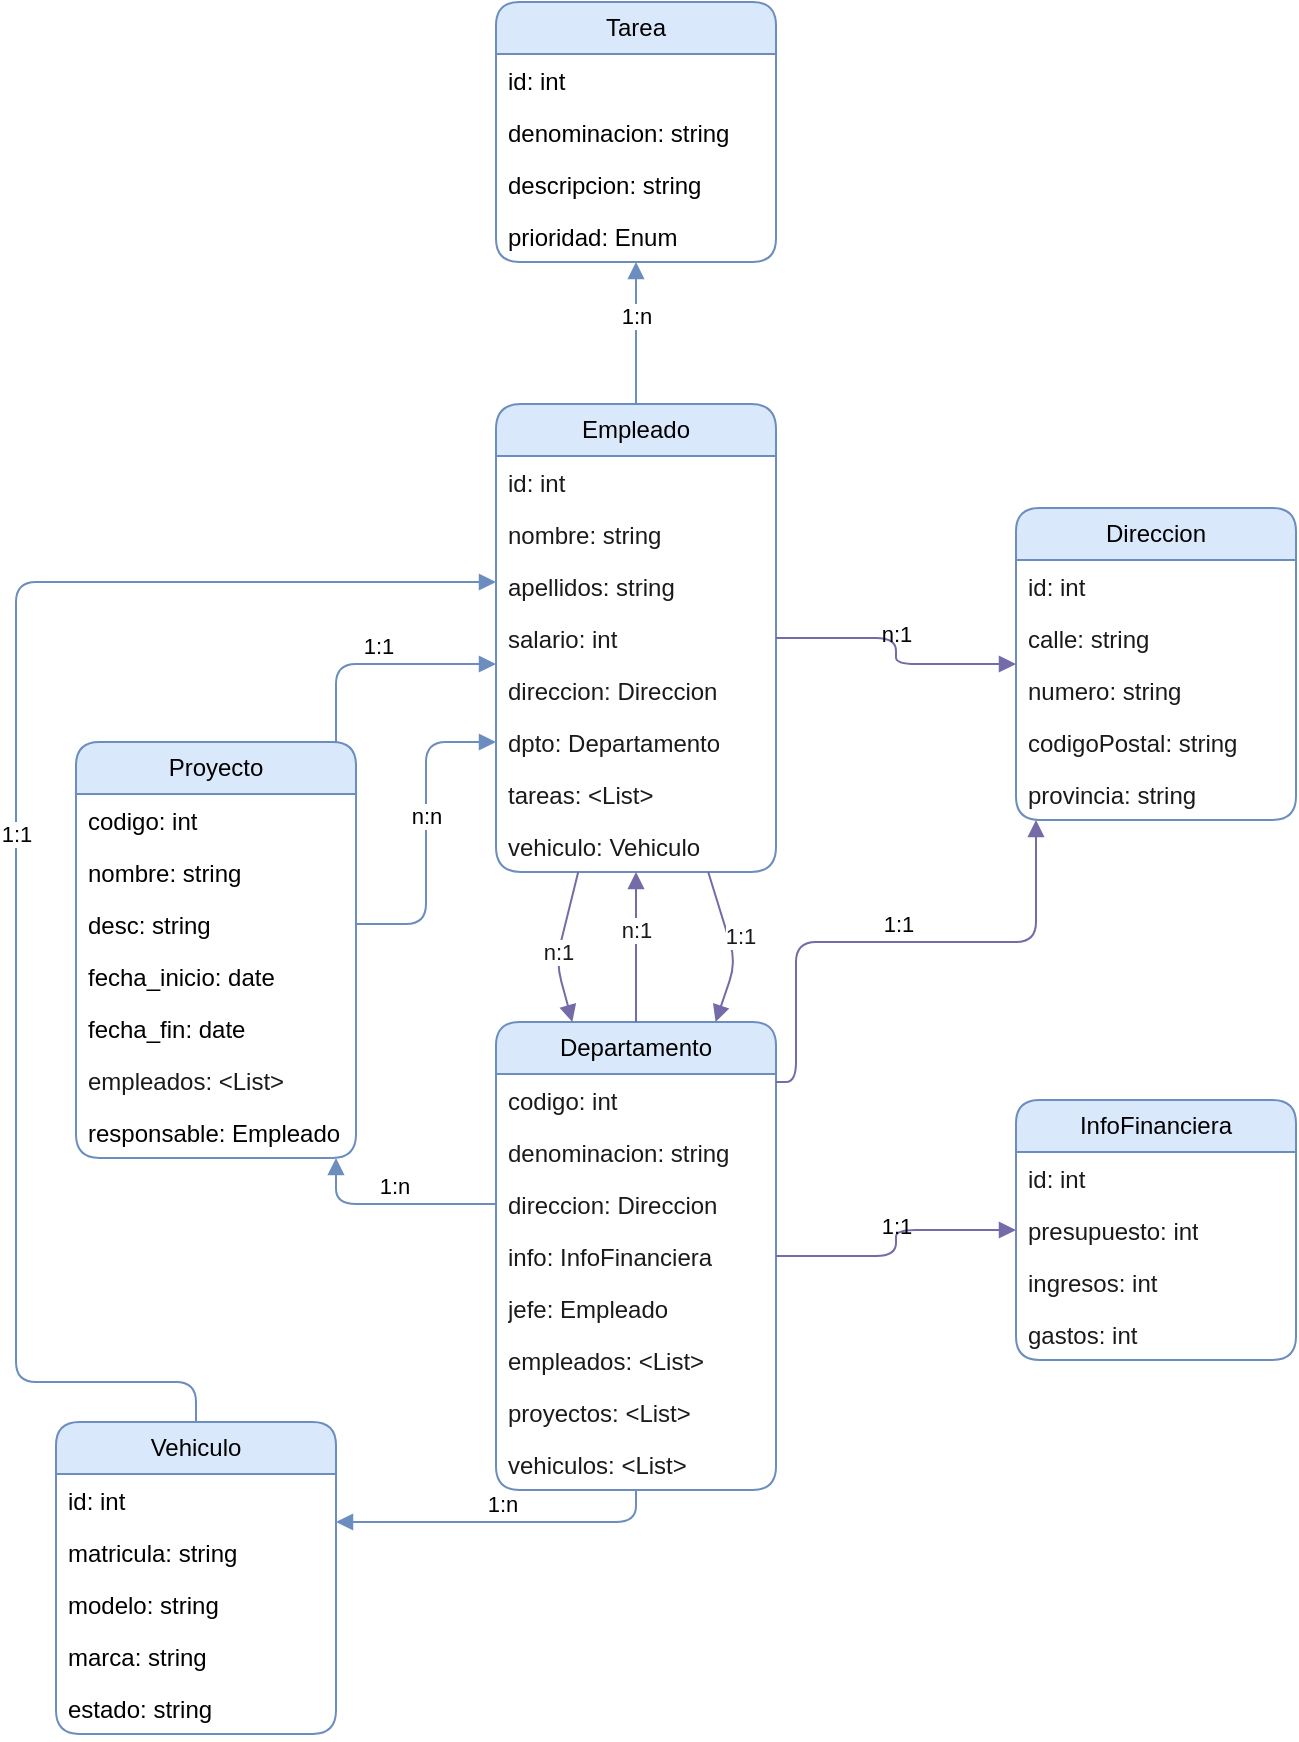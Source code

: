 <mxfile version="22.1.18" type="device">
  <diagram id="C5RBs43oDa-KdzZeNtuy" name="Page-1">
    <mxGraphModel dx="1783" dy="1687" grid="1" gridSize="10" guides="1" tooltips="1" connect="1" arrows="1" fold="1" page="1" pageScale="1" pageWidth="827" pageHeight="1169" math="0" shadow="0">
      <root>
        <mxCell id="WIyWlLk6GJQsqaUBKTNV-0" />
        <mxCell id="WIyWlLk6GJQsqaUBKTNV-1" parent="WIyWlLk6GJQsqaUBKTNV-0" />
        <mxCell id="liB-DzW_w3NaCkLKvtaM-0" value="Empleado" style="swimlane;fontStyle=0;childLayout=stackLayout;horizontal=1;startSize=26;fillColor=#dae8fc;horizontalStack=0;resizeParent=1;resizeParentMax=0;resizeLast=0;collapsible=1;marginBottom=0;whiteSpace=wrap;html=1;labelBackgroundColor=none;strokeColor=#6c8ebf;rounded=1;arcSize=16;" parent="WIyWlLk6GJQsqaUBKTNV-1" vertex="1">
          <mxGeometry x="80" y="31" width="140" height="234" as="geometry" />
        </mxCell>
        <mxCell id="liB-DzW_w3NaCkLKvtaM-1" value="id: int&lt;br&gt;" style="text;strokeColor=none;fillColor=none;align=left;verticalAlign=top;spacingLeft=4;spacingRight=4;overflow=hidden;rotatable=0;points=[[0,0.5],[1,0.5]];portConstraint=eastwest;whiteSpace=wrap;html=1;labelBackgroundColor=none;fontColor=#1A1A1A;rounded=1;" parent="liB-DzW_w3NaCkLKvtaM-0" vertex="1">
          <mxGeometry y="26" width="140" height="26" as="geometry" />
        </mxCell>
        <mxCell id="liB-DzW_w3NaCkLKvtaM-2" value="nombre: string" style="text;strokeColor=none;fillColor=none;align=left;verticalAlign=top;spacingLeft=4;spacingRight=4;overflow=hidden;rotatable=0;points=[[0,0.5],[1,0.5]];portConstraint=eastwest;whiteSpace=wrap;html=1;labelBackgroundColor=none;fontColor=#1A1A1A;rounded=1;" parent="liB-DzW_w3NaCkLKvtaM-0" vertex="1">
          <mxGeometry y="52" width="140" height="26" as="geometry" />
        </mxCell>
        <mxCell id="liB-DzW_w3NaCkLKvtaM-3" value="apellidos: string" style="text;strokeColor=none;fillColor=none;align=left;verticalAlign=top;spacingLeft=4;spacingRight=4;overflow=hidden;rotatable=0;points=[[0,0.5],[1,0.5]];portConstraint=eastwest;whiteSpace=wrap;html=1;labelBackgroundColor=none;fontColor=#1A1A1A;rounded=1;" parent="liB-DzW_w3NaCkLKvtaM-0" vertex="1">
          <mxGeometry y="78" width="140" height="26" as="geometry" />
        </mxCell>
        <mxCell id="liB-DzW_w3NaCkLKvtaM-4" value="salario: int" style="text;strokeColor=none;fillColor=none;align=left;verticalAlign=top;spacingLeft=4;spacingRight=4;overflow=hidden;rotatable=0;points=[[0,0.5],[1,0.5]];portConstraint=eastwest;whiteSpace=wrap;html=1;labelBackgroundColor=none;fontColor=#1A1A1A;rounded=1;" parent="liB-DzW_w3NaCkLKvtaM-0" vertex="1">
          <mxGeometry y="104" width="140" height="26" as="geometry" />
        </mxCell>
        <mxCell id="liB-DzW_w3NaCkLKvtaM-5" value="direccion: Direccion" style="text;strokeColor=none;fillColor=none;align=left;verticalAlign=top;spacingLeft=4;spacingRight=4;overflow=hidden;rotatable=0;points=[[0,0.5],[1,0.5]];portConstraint=eastwest;whiteSpace=wrap;html=1;labelBackgroundColor=none;fontColor=#1A1A1A;rounded=1;" parent="liB-DzW_w3NaCkLKvtaM-0" vertex="1">
          <mxGeometry y="130" width="140" height="26" as="geometry" />
        </mxCell>
        <mxCell id="ng_FG2TkqeJapUZpO_pC-21" value="dpto: Departamento" style="text;strokeColor=none;fillColor=none;align=left;verticalAlign=top;spacingLeft=4;spacingRight=4;overflow=hidden;rotatable=0;points=[[0,0.5],[1,0.5]];portConstraint=eastwest;whiteSpace=wrap;html=1;labelBackgroundColor=none;fontColor=#1A1A1A;rounded=1;" parent="liB-DzW_w3NaCkLKvtaM-0" vertex="1">
          <mxGeometry y="156" width="140" height="26" as="geometry" />
        </mxCell>
        <mxCell id="ng_FG2TkqeJapUZpO_pC-29" value="tareas: &amp;lt;List&amp;gt;" style="text;strokeColor=none;fillColor=none;align=left;verticalAlign=top;spacingLeft=4;spacingRight=4;overflow=hidden;rotatable=0;points=[[0,0.5],[1,0.5]];portConstraint=eastwest;whiteSpace=wrap;html=1;labelBackgroundColor=none;fontColor=#1A1A1A;rounded=1;" parent="liB-DzW_w3NaCkLKvtaM-0" vertex="1">
          <mxGeometry y="182" width="140" height="26" as="geometry" />
        </mxCell>
        <mxCell id="7vx-MaZwhwSwUzjR4vQx-21" value="vehiculo: Vehiculo" style="text;strokeColor=none;fillColor=none;align=left;verticalAlign=top;spacingLeft=4;spacingRight=4;overflow=hidden;rotatable=0;points=[[0,0.5],[1,0.5]];portConstraint=eastwest;whiteSpace=wrap;html=1;labelBackgroundColor=none;fontColor=#1A1A1A;rounded=1;" parent="liB-DzW_w3NaCkLKvtaM-0" vertex="1">
          <mxGeometry y="208" width="140" height="26" as="geometry" />
        </mxCell>
        <mxCell id="liB-DzW_w3NaCkLKvtaM-6" value="Direccion" style="swimlane;fontStyle=0;childLayout=stackLayout;horizontal=1;startSize=26;fillColor=#dae8fc;horizontalStack=0;resizeParent=1;resizeParentMax=0;resizeLast=0;collapsible=1;marginBottom=0;whiteSpace=wrap;html=1;labelBackgroundColor=none;strokeColor=#6c8ebf;rounded=1;" parent="WIyWlLk6GJQsqaUBKTNV-1" vertex="1">
          <mxGeometry x="340" y="83" width="140" height="156" as="geometry" />
        </mxCell>
        <mxCell id="liB-DzW_w3NaCkLKvtaM-7" value="id: int" style="text;strokeColor=none;fillColor=none;align=left;verticalAlign=top;spacingLeft=4;spacingRight=4;overflow=hidden;rotatable=0;points=[[0,0.5],[1,0.5]];portConstraint=eastwest;whiteSpace=wrap;html=1;labelBackgroundColor=none;fontColor=#1A1A1A;rounded=1;" parent="liB-DzW_w3NaCkLKvtaM-6" vertex="1">
          <mxGeometry y="26" width="140" height="26" as="geometry" />
        </mxCell>
        <mxCell id="liB-DzW_w3NaCkLKvtaM-8" value="calle: string" style="text;strokeColor=none;fillColor=none;align=left;verticalAlign=top;spacingLeft=4;spacingRight=4;overflow=hidden;rotatable=0;points=[[0,0.5],[1,0.5]];portConstraint=eastwest;whiteSpace=wrap;html=1;labelBackgroundColor=none;fontColor=#1A1A1A;rounded=1;" parent="liB-DzW_w3NaCkLKvtaM-6" vertex="1">
          <mxGeometry y="52" width="140" height="26" as="geometry" />
        </mxCell>
        <mxCell id="liB-DzW_w3NaCkLKvtaM-9" value="numero: string" style="text;strokeColor=none;fillColor=none;align=left;verticalAlign=top;spacingLeft=4;spacingRight=4;overflow=hidden;rotatable=0;points=[[0,0.5],[1,0.5]];portConstraint=eastwest;whiteSpace=wrap;html=1;labelBackgroundColor=none;fontColor=#1A1A1A;rounded=1;" parent="liB-DzW_w3NaCkLKvtaM-6" vertex="1">
          <mxGeometry y="78" width="140" height="26" as="geometry" />
        </mxCell>
        <mxCell id="liB-DzW_w3NaCkLKvtaM-10" value="codigoPostal: string" style="text;strokeColor=none;fillColor=none;align=left;verticalAlign=top;spacingLeft=4;spacingRight=4;overflow=hidden;rotatable=0;points=[[0,0.5],[1,0.5]];portConstraint=eastwest;whiteSpace=wrap;html=1;labelBackgroundColor=none;fontColor=#1A1A1A;rounded=1;" parent="liB-DzW_w3NaCkLKvtaM-6" vertex="1">
          <mxGeometry y="104" width="140" height="26" as="geometry" />
        </mxCell>
        <mxCell id="liB-DzW_w3NaCkLKvtaM-11" value="provincia: string" style="text;strokeColor=none;fillColor=none;align=left;verticalAlign=top;spacingLeft=4;spacingRight=4;overflow=hidden;rotatable=0;points=[[0,0.5],[1,0.5]];portConstraint=eastwest;whiteSpace=wrap;html=1;labelBackgroundColor=none;fontColor=#1A1A1A;rounded=1;" parent="liB-DzW_w3NaCkLKvtaM-6" vertex="1">
          <mxGeometry y="130" width="140" height="26" as="geometry" />
        </mxCell>
        <mxCell id="7vx-MaZwhwSwUzjR4vQx-0" value="n:1" style="html=1;verticalAlign=bottom;endArrow=block;edgeStyle=orthogonalEdgeStyle;rounded=1;labelBackgroundColor=none;strokeColor=#736CA8;fontColor=default;" parent="WIyWlLk6GJQsqaUBKTNV-1" source="liB-DzW_w3NaCkLKvtaM-0" target="liB-DzW_w3NaCkLKvtaM-6" edge="1">
          <mxGeometry x="0.005" width="80" relative="1" as="geometry">
            <mxPoint x="260" y="100" as="sourcePoint" />
            <mxPoint x="450" y="280" as="targetPoint" />
            <mxPoint as="offset" />
          </mxGeometry>
        </mxCell>
        <mxCell id="7vx-MaZwhwSwUzjR4vQx-1" value="Departamento" style="swimlane;fontStyle=0;childLayout=stackLayout;horizontal=1;startSize=26;fillColor=#dae8fc;horizontalStack=0;resizeParent=1;resizeParentMax=0;resizeLast=0;collapsible=1;marginBottom=0;whiteSpace=wrap;html=1;labelBackgroundColor=none;strokeColor=#6c8ebf;rounded=1;" parent="WIyWlLk6GJQsqaUBKTNV-1" vertex="1">
          <mxGeometry x="80" y="340" width="140" height="234" as="geometry" />
        </mxCell>
        <mxCell id="7vx-MaZwhwSwUzjR4vQx-2" value="codigo: int" style="text;strokeColor=none;fillColor=none;align=left;verticalAlign=top;spacingLeft=4;spacingRight=4;overflow=hidden;rotatable=0;points=[[0,0.5],[1,0.5]];portConstraint=eastwest;whiteSpace=wrap;html=1;labelBackgroundColor=none;fontColor=#1A1A1A;rounded=1;" parent="7vx-MaZwhwSwUzjR4vQx-1" vertex="1">
          <mxGeometry y="26" width="140" height="26" as="geometry" />
        </mxCell>
        <mxCell id="7vx-MaZwhwSwUzjR4vQx-3" value="denominacion: string" style="text;strokeColor=none;fillColor=none;align=left;verticalAlign=top;spacingLeft=4;spacingRight=4;overflow=hidden;rotatable=0;points=[[0,0.5],[1,0.5]];portConstraint=eastwest;whiteSpace=wrap;html=1;labelBackgroundColor=none;fontColor=#1A1A1A;rounded=1;" parent="7vx-MaZwhwSwUzjR4vQx-1" vertex="1">
          <mxGeometry y="52" width="140" height="26" as="geometry" />
        </mxCell>
        <mxCell id="7vx-MaZwhwSwUzjR4vQx-4" value="direccion: Direccion" style="text;strokeColor=none;fillColor=none;align=left;verticalAlign=top;spacingLeft=4;spacingRight=4;overflow=hidden;rotatable=0;points=[[0,0.5],[1,0.5]];portConstraint=eastwest;whiteSpace=wrap;html=1;labelBackgroundColor=none;fontColor=#1A1A1A;rounded=1;" parent="7vx-MaZwhwSwUzjR4vQx-1" vertex="1">
          <mxGeometry y="78" width="140" height="26" as="geometry" />
        </mxCell>
        <mxCell id="7vx-MaZwhwSwUzjR4vQx-14" value="info: InfoFinanciera" style="text;strokeColor=none;fillColor=none;align=left;verticalAlign=top;spacingLeft=4;spacingRight=4;overflow=hidden;rotatable=0;points=[[0,0.5],[1,0.5]];portConstraint=eastwest;whiteSpace=wrap;html=1;labelBackgroundColor=none;fontColor=#1A1A1A;rounded=1;" parent="7vx-MaZwhwSwUzjR4vQx-1" vertex="1">
          <mxGeometry y="104" width="140" height="26" as="geometry" />
        </mxCell>
        <mxCell id="7vx-MaZwhwSwUzjR4vQx-17" value="jefe: Empleado" style="text;strokeColor=none;fillColor=none;align=left;verticalAlign=top;spacingLeft=4;spacingRight=4;overflow=hidden;rotatable=0;points=[[0,0.5],[1,0.5]];portConstraint=eastwest;whiteSpace=wrap;html=1;labelBackgroundColor=none;fontColor=#1A1A1A;rounded=1;" parent="7vx-MaZwhwSwUzjR4vQx-1" vertex="1">
          <mxGeometry y="130" width="140" height="26" as="geometry" />
        </mxCell>
        <mxCell id="7vx-MaZwhwSwUzjR4vQx-19" value="empleados: &amp;lt;List&amp;gt;" style="text;strokeColor=none;fillColor=none;align=left;verticalAlign=top;spacingLeft=4;spacingRight=4;overflow=hidden;rotatable=0;points=[[0,0.5],[1,0.5]];portConstraint=eastwest;whiteSpace=wrap;html=1;labelBackgroundColor=none;fontColor=#1A1A1A;rounded=1;" parent="7vx-MaZwhwSwUzjR4vQx-1" vertex="1">
          <mxGeometry y="156" width="140" height="26" as="geometry" />
        </mxCell>
        <mxCell id="ng_FG2TkqeJapUZpO_pC-10" value="proyectos: &amp;lt;List&amp;gt;" style="text;strokeColor=none;fillColor=none;align=left;verticalAlign=top;spacingLeft=4;spacingRight=4;overflow=hidden;rotatable=0;points=[[0,0.5],[1,0.5]];portConstraint=eastwest;whiteSpace=wrap;html=1;labelBackgroundColor=none;fontColor=#1A1A1A;rounded=1;" parent="7vx-MaZwhwSwUzjR4vQx-1" vertex="1">
          <mxGeometry y="182" width="140" height="26" as="geometry" />
        </mxCell>
        <mxCell id="ng_FG2TkqeJapUZpO_pC-20" value="vehiculos: &amp;lt;List&amp;gt;" style="text;strokeColor=none;fillColor=none;align=left;verticalAlign=top;spacingLeft=4;spacingRight=4;overflow=hidden;rotatable=0;points=[[0,0.5],[1,0.5]];portConstraint=eastwest;whiteSpace=wrap;html=1;labelBackgroundColor=none;fontColor=#1A1A1A;rounded=1;" parent="7vx-MaZwhwSwUzjR4vQx-1" vertex="1">
          <mxGeometry y="208" width="140" height="26" as="geometry" />
        </mxCell>
        <mxCell id="7vx-MaZwhwSwUzjR4vQx-7" value="InfoFinanciera" style="swimlane;fontStyle=0;childLayout=stackLayout;horizontal=1;startSize=26;fillColor=#dae8fc;horizontalStack=0;resizeParent=1;resizeParentMax=0;resizeLast=0;collapsible=1;marginBottom=0;whiteSpace=wrap;html=1;labelBackgroundColor=none;strokeColor=#6c8ebf;rounded=1;" parent="WIyWlLk6GJQsqaUBKTNV-1" vertex="1">
          <mxGeometry x="340" y="379" width="140" height="130" as="geometry" />
        </mxCell>
        <mxCell id="7vx-MaZwhwSwUzjR4vQx-8" value="id: int" style="text;strokeColor=none;fillColor=none;align=left;verticalAlign=top;spacingLeft=4;spacingRight=4;overflow=hidden;rotatable=0;points=[[0,0.5],[1,0.5]];portConstraint=eastwest;whiteSpace=wrap;html=1;labelBackgroundColor=none;fontColor=#1A1A1A;rounded=1;" parent="7vx-MaZwhwSwUzjR4vQx-7" vertex="1">
          <mxGeometry y="26" width="140" height="26" as="geometry" />
        </mxCell>
        <mxCell id="7vx-MaZwhwSwUzjR4vQx-12" value="presupuesto: int" style="text;strokeColor=none;fillColor=none;align=left;verticalAlign=top;spacingLeft=4;spacingRight=4;overflow=hidden;rotatable=0;points=[[0,0.5],[1,0.5]];portConstraint=eastwest;whiteSpace=wrap;html=1;labelBackgroundColor=none;fontColor=#1A1A1A;rounded=1;" parent="7vx-MaZwhwSwUzjR4vQx-7" vertex="1">
          <mxGeometry y="52" width="140" height="26" as="geometry" />
        </mxCell>
        <mxCell id="7vx-MaZwhwSwUzjR4vQx-9" value="ingresos: int" style="text;strokeColor=none;fillColor=none;align=left;verticalAlign=top;spacingLeft=4;spacingRight=4;overflow=hidden;rotatable=0;points=[[0,0.5],[1,0.5]];portConstraint=eastwest;whiteSpace=wrap;html=1;labelBackgroundColor=none;fontColor=#1A1A1A;rounded=1;" parent="7vx-MaZwhwSwUzjR4vQx-7" vertex="1">
          <mxGeometry y="78" width="140" height="26" as="geometry" />
        </mxCell>
        <mxCell id="7vx-MaZwhwSwUzjR4vQx-10" value="gastos: int" style="text;strokeColor=none;fillColor=none;align=left;verticalAlign=top;spacingLeft=4;spacingRight=4;overflow=hidden;rotatable=0;points=[[0,0.5],[1,0.5]];portConstraint=eastwest;whiteSpace=wrap;html=1;labelBackgroundColor=none;fontColor=#1A1A1A;rounded=1;" parent="7vx-MaZwhwSwUzjR4vQx-7" vertex="1">
          <mxGeometry y="104" width="140" height="26" as="geometry" />
        </mxCell>
        <mxCell id="7vx-MaZwhwSwUzjR4vQx-11" value="1:1" style="html=1;verticalAlign=bottom;endArrow=block;edgeStyle=orthogonalEdgeStyle;rounded=1;labelBackgroundColor=none;strokeColor=#736CA8;fontColor=default;" parent="WIyWlLk6GJQsqaUBKTNV-1" source="7vx-MaZwhwSwUzjR4vQx-1" target="liB-DzW_w3NaCkLKvtaM-6" edge="1">
          <mxGeometry width="80" relative="1" as="geometry">
            <mxPoint x="370" y="280" as="sourcePoint" />
            <mxPoint x="450" y="280" as="targetPoint" />
            <Array as="points">
              <mxPoint x="230" y="370" />
              <mxPoint x="230" y="300" />
              <mxPoint x="350" y="300" />
            </Array>
          </mxGeometry>
        </mxCell>
        <mxCell id="7vx-MaZwhwSwUzjR4vQx-13" value="1:1" style="html=1;verticalAlign=bottom;endArrow=block;curved=0;rounded=1;edgeStyle=orthogonalEdgeStyle;labelBackgroundColor=none;strokeColor=#736CA8;fontColor=default;" parent="WIyWlLk6GJQsqaUBKTNV-1" source="7vx-MaZwhwSwUzjR4vQx-1" target="7vx-MaZwhwSwUzjR4vQx-7" edge="1">
          <mxGeometry width="80" relative="1" as="geometry">
            <mxPoint x="370" y="280" as="sourcePoint" />
            <mxPoint x="450" y="280" as="targetPoint" />
          </mxGeometry>
        </mxCell>
        <mxCell id="7vx-MaZwhwSwUzjR4vQx-16" value="1:1" style="html=1;verticalAlign=bottom;endArrow=block;rounded=1;strokeColor=#736CA8;fontColor=#1A1A1A;elbow=vertical;" parent="WIyWlLk6GJQsqaUBKTNV-1" source="liB-DzW_w3NaCkLKvtaM-0" target="7vx-MaZwhwSwUzjR4vQx-1" edge="1">
          <mxGeometry x="0.104" y="3" width="80" relative="1" as="geometry">
            <mxPoint x="280" y="280" as="sourcePoint" />
            <mxPoint x="360" y="280" as="targetPoint" />
            <Array as="points">
              <mxPoint x="200" y="310" />
            </Array>
            <mxPoint as="offset" />
          </mxGeometry>
        </mxCell>
        <mxCell id="7vx-MaZwhwSwUzjR4vQx-18" value="n:1" style="html=1;verticalAlign=bottom;endArrow=block;curved=0;rounded=1;strokeColor=#736CA8;fontColor=#1A1A1A;elbow=vertical;" parent="WIyWlLk6GJQsqaUBKTNV-1" source="7vx-MaZwhwSwUzjR4vQx-1" target="liB-DzW_w3NaCkLKvtaM-0" edge="1">
          <mxGeometry width="80" relative="1" as="geometry">
            <mxPoint x="280" y="280" as="sourcePoint" />
            <mxPoint x="360" y="280" as="targetPoint" />
          </mxGeometry>
        </mxCell>
        <mxCell id="7vx-MaZwhwSwUzjR4vQx-20" value="n:1" style="html=1;verticalAlign=bottom;endArrow=block;rounded=1;strokeColor=#736CA8;fontColor=#1A1A1A;elbow=vertical;" parent="WIyWlLk6GJQsqaUBKTNV-1" source="liB-DzW_w3NaCkLKvtaM-0" target="7vx-MaZwhwSwUzjR4vQx-1" edge="1">
          <mxGeometry x="0.31" width="80" relative="1" as="geometry">
            <mxPoint x="280" y="280" as="sourcePoint" />
            <mxPoint x="360" y="280" as="targetPoint" />
            <Array as="points">
              <mxPoint x="110" y="310" />
            </Array>
            <mxPoint as="offset" />
          </mxGeometry>
        </mxCell>
        <mxCell id="ng_FG2TkqeJapUZpO_pC-0" value="Proyecto" style="swimlane;fontStyle=0;childLayout=stackLayout;horizontal=1;startSize=26;fillColor=#dae8fc;horizontalStack=0;resizeParent=1;resizeParentMax=0;resizeLast=0;collapsible=1;marginBottom=0;whiteSpace=wrap;html=1;strokeColor=#6c8ebf;rounded=1;" parent="WIyWlLk6GJQsqaUBKTNV-1" vertex="1">
          <mxGeometry x="-130" y="200" width="140" height="208" as="geometry" />
        </mxCell>
        <mxCell id="ng_FG2TkqeJapUZpO_pC-1" value="codigo: int" style="text;strokeColor=none;fillColor=none;align=left;verticalAlign=top;spacingLeft=4;spacingRight=4;overflow=hidden;rotatable=0;points=[[0,0.5],[1,0.5]];portConstraint=eastwest;whiteSpace=wrap;html=1;rounded=1;" parent="ng_FG2TkqeJapUZpO_pC-0" vertex="1">
          <mxGeometry y="26" width="140" height="26" as="geometry" />
        </mxCell>
        <mxCell id="ng_FG2TkqeJapUZpO_pC-2" value="nombre: string" style="text;strokeColor=none;fillColor=none;align=left;verticalAlign=top;spacingLeft=4;spacingRight=4;overflow=hidden;rotatable=0;points=[[0,0.5],[1,0.5]];portConstraint=eastwest;whiteSpace=wrap;html=1;rounded=1;" parent="ng_FG2TkqeJapUZpO_pC-0" vertex="1">
          <mxGeometry y="52" width="140" height="26" as="geometry" />
        </mxCell>
        <mxCell id="ng_FG2TkqeJapUZpO_pC-3" value="desc: string" style="text;strokeColor=none;fillColor=none;align=left;verticalAlign=top;spacingLeft=4;spacingRight=4;overflow=hidden;rotatable=0;points=[[0,0.5],[1,0.5]];portConstraint=eastwest;whiteSpace=wrap;html=1;rounded=1;" parent="ng_FG2TkqeJapUZpO_pC-0" vertex="1">
          <mxGeometry y="78" width="140" height="26" as="geometry" />
        </mxCell>
        <mxCell id="ng_FG2TkqeJapUZpO_pC-4" value="fecha_inicio: date" style="text;strokeColor=none;fillColor=none;align=left;verticalAlign=top;spacingLeft=4;spacingRight=4;overflow=hidden;rotatable=0;points=[[0,0.5],[1,0.5]];portConstraint=eastwest;whiteSpace=wrap;html=1;rounded=1;" parent="ng_FG2TkqeJapUZpO_pC-0" vertex="1">
          <mxGeometry y="104" width="140" height="26" as="geometry" />
        </mxCell>
        <mxCell id="ng_FG2TkqeJapUZpO_pC-5" value="fecha_fin: date" style="text;strokeColor=none;fillColor=none;align=left;verticalAlign=top;spacingLeft=4;spacingRight=4;overflow=hidden;rotatable=0;points=[[0,0.5],[1,0.5]];portConstraint=eastwest;whiteSpace=wrap;html=1;rounded=1;" parent="ng_FG2TkqeJapUZpO_pC-0" vertex="1">
          <mxGeometry y="130" width="140" height="26" as="geometry" />
        </mxCell>
        <mxCell id="ng_FG2TkqeJapUZpO_pC-11" value="empleados: &amp;lt;List&amp;gt;" style="text;strokeColor=none;fillColor=none;align=left;verticalAlign=top;spacingLeft=4;spacingRight=4;overflow=hidden;rotatable=0;points=[[0,0.5],[1,0.5]];portConstraint=eastwest;whiteSpace=wrap;html=1;labelBackgroundColor=none;fontColor=#1A1A1A;rounded=1;" parent="ng_FG2TkqeJapUZpO_pC-0" vertex="1">
          <mxGeometry y="156" width="140" height="26" as="geometry" />
        </mxCell>
        <mxCell id="ng_FG2TkqeJapUZpO_pC-8" value="responsable: Empleado" style="text;strokeColor=none;fillColor=none;align=left;verticalAlign=top;spacingLeft=4;spacingRight=4;overflow=hidden;rotatable=0;points=[[0,0.5],[1,0.5]];portConstraint=eastwest;whiteSpace=wrap;html=1;rounded=1;" parent="ng_FG2TkqeJapUZpO_pC-0" vertex="1">
          <mxGeometry y="182" width="140" height="26" as="geometry" />
        </mxCell>
        <mxCell id="ng_FG2TkqeJapUZpO_pC-6" value="1:n" style="html=1;verticalAlign=bottom;endArrow=block;curved=0;rounded=1;edgeStyle=orthogonalEdgeStyle;fillColor=#dae8fc;strokeColor=#6c8ebf;" parent="WIyWlLk6GJQsqaUBKTNV-1" source="7vx-MaZwhwSwUzjR4vQx-1" target="ng_FG2TkqeJapUZpO_pC-0" edge="1">
          <mxGeometry width="80" relative="1" as="geometry">
            <mxPoint x="150" y="280" as="sourcePoint" />
            <mxPoint x="230" y="280" as="targetPoint" />
            <Array as="points">
              <mxPoint y="431" />
            </Array>
          </mxGeometry>
        </mxCell>
        <mxCell id="ng_FG2TkqeJapUZpO_pC-7" value="1:1" style="html=1;verticalAlign=bottom;endArrow=block;rounded=1;edgeStyle=orthogonalEdgeStyle;fillColor=#dae8fc;strokeColor=#6c8ebf;" parent="WIyWlLk6GJQsqaUBKTNV-1" source="ng_FG2TkqeJapUZpO_pC-0" target="liB-DzW_w3NaCkLKvtaM-0" edge="1">
          <mxGeometry width="80" relative="1" as="geometry">
            <mxPoint x="150" y="280" as="sourcePoint" />
            <mxPoint x="230" y="280" as="targetPoint" />
            <Array as="points">
              <mxPoint y="161" />
            </Array>
          </mxGeometry>
        </mxCell>
        <mxCell id="ng_FG2TkqeJapUZpO_pC-9" value="n:n" style="html=1;verticalAlign=bottom;endArrow=block;rounded=1;edgeStyle=orthogonalEdgeStyle;fillColor=#dae8fc;strokeColor=#6c8ebf;" parent="WIyWlLk6GJQsqaUBKTNV-1" source="ng_FG2TkqeJapUZpO_pC-0" target="liB-DzW_w3NaCkLKvtaM-0" edge="1">
          <mxGeometry width="80" relative="1" as="geometry">
            <mxPoint x="150" y="280" as="sourcePoint" />
            <mxPoint x="230" y="280" as="targetPoint" />
            <Array as="points">
              <mxPoint x="45" y="291" />
              <mxPoint x="45" y="200" />
            </Array>
          </mxGeometry>
        </mxCell>
        <mxCell id="ng_FG2TkqeJapUZpO_pC-12" value="Vehiculo" style="swimlane;fontStyle=0;childLayout=stackLayout;horizontal=1;startSize=26;fillColor=#dae8fc;horizontalStack=0;resizeParent=1;resizeParentMax=0;resizeLast=0;collapsible=1;marginBottom=0;whiteSpace=wrap;html=1;rounded=1;strokeColor=#6c8ebf;" parent="WIyWlLk6GJQsqaUBKTNV-1" vertex="1">
          <mxGeometry x="-140" y="540" width="140" height="156" as="geometry" />
        </mxCell>
        <mxCell id="ng_FG2TkqeJapUZpO_pC-13" value="id: int" style="text;strokeColor=none;fillColor=none;align=left;verticalAlign=top;spacingLeft=4;spacingRight=4;overflow=hidden;rotatable=0;points=[[0,0.5],[1,0.5]];portConstraint=eastwest;whiteSpace=wrap;html=1;" parent="ng_FG2TkqeJapUZpO_pC-12" vertex="1">
          <mxGeometry y="26" width="140" height="26" as="geometry" />
        </mxCell>
        <mxCell id="ng_FG2TkqeJapUZpO_pC-14" value="matricula: string" style="text;strokeColor=none;fillColor=none;align=left;verticalAlign=top;spacingLeft=4;spacingRight=4;overflow=hidden;rotatable=0;points=[[0,0.5],[1,0.5]];portConstraint=eastwest;whiteSpace=wrap;html=1;" parent="ng_FG2TkqeJapUZpO_pC-12" vertex="1">
          <mxGeometry y="52" width="140" height="26" as="geometry" />
        </mxCell>
        <mxCell id="ng_FG2TkqeJapUZpO_pC-15" value="modelo: string" style="text;strokeColor=none;fillColor=none;align=left;verticalAlign=top;spacingLeft=4;spacingRight=4;overflow=hidden;rotatable=0;points=[[0,0.5],[1,0.5]];portConstraint=eastwest;whiteSpace=wrap;html=1;" parent="ng_FG2TkqeJapUZpO_pC-12" vertex="1">
          <mxGeometry y="78" width="140" height="26" as="geometry" />
        </mxCell>
        <mxCell id="ng_FG2TkqeJapUZpO_pC-16" value="marca: string" style="text;strokeColor=none;fillColor=none;align=left;verticalAlign=top;spacingLeft=4;spacingRight=4;overflow=hidden;rotatable=0;points=[[0,0.5],[1,0.5]];portConstraint=eastwest;whiteSpace=wrap;html=1;" parent="ng_FG2TkqeJapUZpO_pC-12" vertex="1">
          <mxGeometry y="104" width="140" height="26" as="geometry" />
        </mxCell>
        <mxCell id="ng_FG2TkqeJapUZpO_pC-17" value="estado: string" style="text;strokeColor=none;fillColor=none;align=left;verticalAlign=top;spacingLeft=4;spacingRight=4;overflow=hidden;rotatable=0;points=[[0,0.5],[1,0.5]];portConstraint=eastwest;whiteSpace=wrap;html=1;" parent="ng_FG2TkqeJapUZpO_pC-12" vertex="1">
          <mxGeometry y="130" width="140" height="26" as="geometry" />
        </mxCell>
        <mxCell id="ng_FG2TkqeJapUZpO_pC-18" value="1:1" style="html=1;verticalAlign=bottom;endArrow=block;rounded=1;edgeStyle=orthogonalEdgeStyle;fillColor=#dae8fc;strokeColor=#6c8ebf;" parent="WIyWlLk6GJQsqaUBKTNV-1" source="ng_FG2TkqeJapUZpO_pC-12" target="liB-DzW_w3NaCkLKvtaM-0" edge="1">
          <mxGeometry width="80" relative="1" as="geometry">
            <mxPoint x="150" y="530" as="sourcePoint" />
            <mxPoint x="230" y="530" as="targetPoint" />
            <Array as="points">
              <mxPoint x="-70" y="520" />
              <mxPoint x="-160" y="520" />
              <mxPoint x="-160" y="120" />
            </Array>
          </mxGeometry>
        </mxCell>
        <mxCell id="ng_FG2TkqeJapUZpO_pC-19" value="1:n" style="html=1;verticalAlign=bottom;endArrow=block;rounded=1;edgeStyle=orthogonalEdgeStyle;fillColor=#dae8fc;strokeColor=#6c8ebf;" parent="WIyWlLk6GJQsqaUBKTNV-1" source="7vx-MaZwhwSwUzjR4vQx-1" target="ng_FG2TkqeJapUZpO_pC-12" edge="1">
          <mxGeometry width="80" relative="1" as="geometry">
            <mxPoint x="150" y="450" as="sourcePoint" />
            <mxPoint x="230" y="450" as="targetPoint" />
            <Array as="points">
              <mxPoint x="150" y="590" />
            </Array>
          </mxGeometry>
        </mxCell>
        <mxCell id="ng_FG2TkqeJapUZpO_pC-23" value="Tarea" style="swimlane;fontStyle=0;childLayout=stackLayout;horizontal=1;startSize=26;fillColor=#dae8fc;horizontalStack=0;resizeParent=1;resizeParentMax=0;resizeLast=0;collapsible=1;marginBottom=0;whiteSpace=wrap;html=1;rounded=1;strokeColor=#6c8ebf;" parent="WIyWlLk6GJQsqaUBKTNV-1" vertex="1">
          <mxGeometry x="80" y="-170" width="140" height="130" as="geometry" />
        </mxCell>
        <mxCell id="ng_FG2TkqeJapUZpO_pC-24" value="id: int" style="text;strokeColor=none;fillColor=none;align=left;verticalAlign=top;spacingLeft=4;spacingRight=4;overflow=hidden;rotatable=0;points=[[0,0.5],[1,0.5]];portConstraint=eastwest;whiteSpace=wrap;html=1;" parent="ng_FG2TkqeJapUZpO_pC-23" vertex="1">
          <mxGeometry y="26" width="140" height="26" as="geometry" />
        </mxCell>
        <mxCell id="ng_FG2TkqeJapUZpO_pC-25" value="denominacion: string" style="text;strokeColor=none;fillColor=none;align=left;verticalAlign=top;spacingLeft=4;spacingRight=4;overflow=hidden;rotatable=0;points=[[0,0.5],[1,0.5]];portConstraint=eastwest;whiteSpace=wrap;html=1;" parent="ng_FG2TkqeJapUZpO_pC-23" vertex="1">
          <mxGeometry y="52" width="140" height="26" as="geometry" />
        </mxCell>
        <mxCell id="ng_FG2TkqeJapUZpO_pC-26" value="descripcion: string" style="text;strokeColor=none;fillColor=none;align=left;verticalAlign=top;spacingLeft=4;spacingRight=4;overflow=hidden;rotatable=0;points=[[0,0.5],[1,0.5]];portConstraint=eastwest;whiteSpace=wrap;html=1;" parent="ng_FG2TkqeJapUZpO_pC-23" vertex="1">
          <mxGeometry y="78" width="140" height="26" as="geometry" />
        </mxCell>
        <mxCell id="ng_FG2TkqeJapUZpO_pC-28" value="prioridad: Enum" style="text;strokeColor=none;fillColor=none;align=left;verticalAlign=top;spacingLeft=4;spacingRight=4;overflow=hidden;rotatable=0;points=[[0,0.5],[1,0.5]];portConstraint=eastwest;whiteSpace=wrap;html=1;" parent="ng_FG2TkqeJapUZpO_pC-23" vertex="1">
          <mxGeometry y="104" width="140" height="26" as="geometry" />
        </mxCell>
        <mxCell id="ng_FG2TkqeJapUZpO_pC-30" value="1:n" style="html=1;verticalAlign=bottom;endArrow=block;rounded=1;edgeStyle=orthogonalEdgeStyle;fillColor=#dae8fc;strokeColor=#6c8ebf;" parent="WIyWlLk6GJQsqaUBKTNV-1" source="liB-DzW_w3NaCkLKvtaM-0" target="ng_FG2TkqeJapUZpO_pC-23" edge="1">
          <mxGeometry width="80" relative="1" as="geometry">
            <mxPoint x="150" y="50" as="sourcePoint" />
            <mxPoint x="230" y="50" as="targetPoint" />
          </mxGeometry>
        </mxCell>
      </root>
    </mxGraphModel>
  </diagram>
</mxfile>
